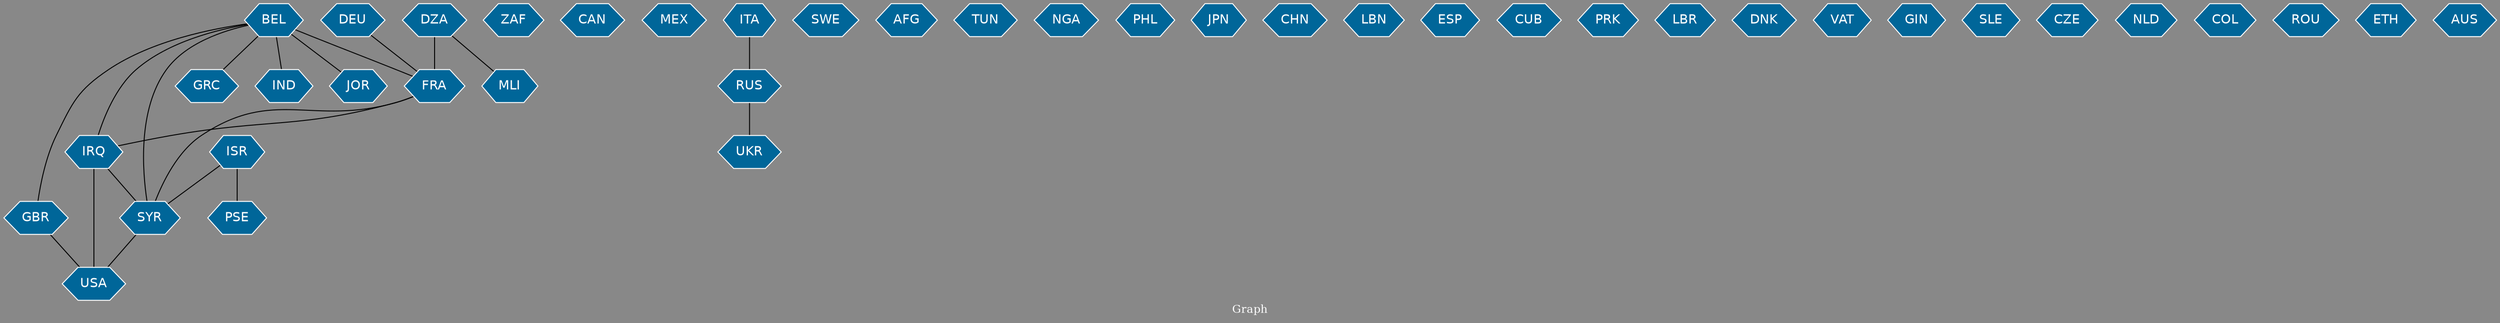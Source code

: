 // Countries together in item graph
graph {
	graph [bgcolor="#888888" fontcolor=white fontsize=12 label="Graph" outputorder=edgesfirst overlap=prism]
	node [color=white fillcolor="#006699" fontcolor=white fontname=Helvetica shape=hexagon style=filled]
	edge [arrowhead=open color=black fontcolor=white fontname=Courier fontsize=12]
		USA [label=USA]
		GBR [label=GBR]
		ZAF [label=ZAF]
		IRQ [label=IRQ]
		SYR [label=SYR]
		CAN [label=CAN]
		FRA [label=FRA]
		ISR [label=ISR]
		MEX [label=MEX]
		UKR [label=UKR]
		BEL [label=BEL]
		DZA [label=DZA]
		SWE [label=SWE]
		AFG [label=AFG]
		TUN [label=TUN]
		MLI [label=MLI]
		GRC [label=GRC]
		NGA [label=NGA]
		PSE [label=PSE]
		PHL [label=PHL]
		IND [label=IND]
		JPN [label=JPN]
		CHN [label=CHN]
		RUS [label=RUS]
		JOR [label=JOR]
		DEU [label=DEU]
		LBN [label=LBN]
		ESP [label=ESP]
		CUB [label=CUB]
		PRK [label=PRK]
		LBR [label=LBR]
		DNK [label=DNK]
		VAT [label=VAT]
		ITA [label=ITA]
		GIN [label=GIN]
		SLE [label=SLE]
		CZE [label=CZE]
		NLD [label=NLD]
		COL [label=COL]
		ROU [label=ROU]
		ETH [label=ETH]
		AUS [label=AUS]
			BEL -- IND [weight=1]
			BEL -- IRQ [weight=1]
			SYR -- USA [weight=5]
			FRA -- IRQ [weight=1]
			ISR -- PSE [weight=3]
			ISR -- SYR [weight=1]
			ITA -- RUS [weight=1]
			BEL -- GRC [weight=1]
			RUS -- UKR [weight=12]
			DZA -- MLI [weight=1]
			BEL -- FRA [weight=6]
			IRQ -- SYR [weight=4]
			BEL -- JOR [weight=1]
			DEU -- FRA [weight=1]
			BEL -- SYR [weight=2]
			BEL -- GBR [weight=1]
			IRQ -- USA [weight=4]
			DZA -- FRA [weight=7]
			FRA -- SYR [weight=1]
			GBR -- USA [weight=2]
}